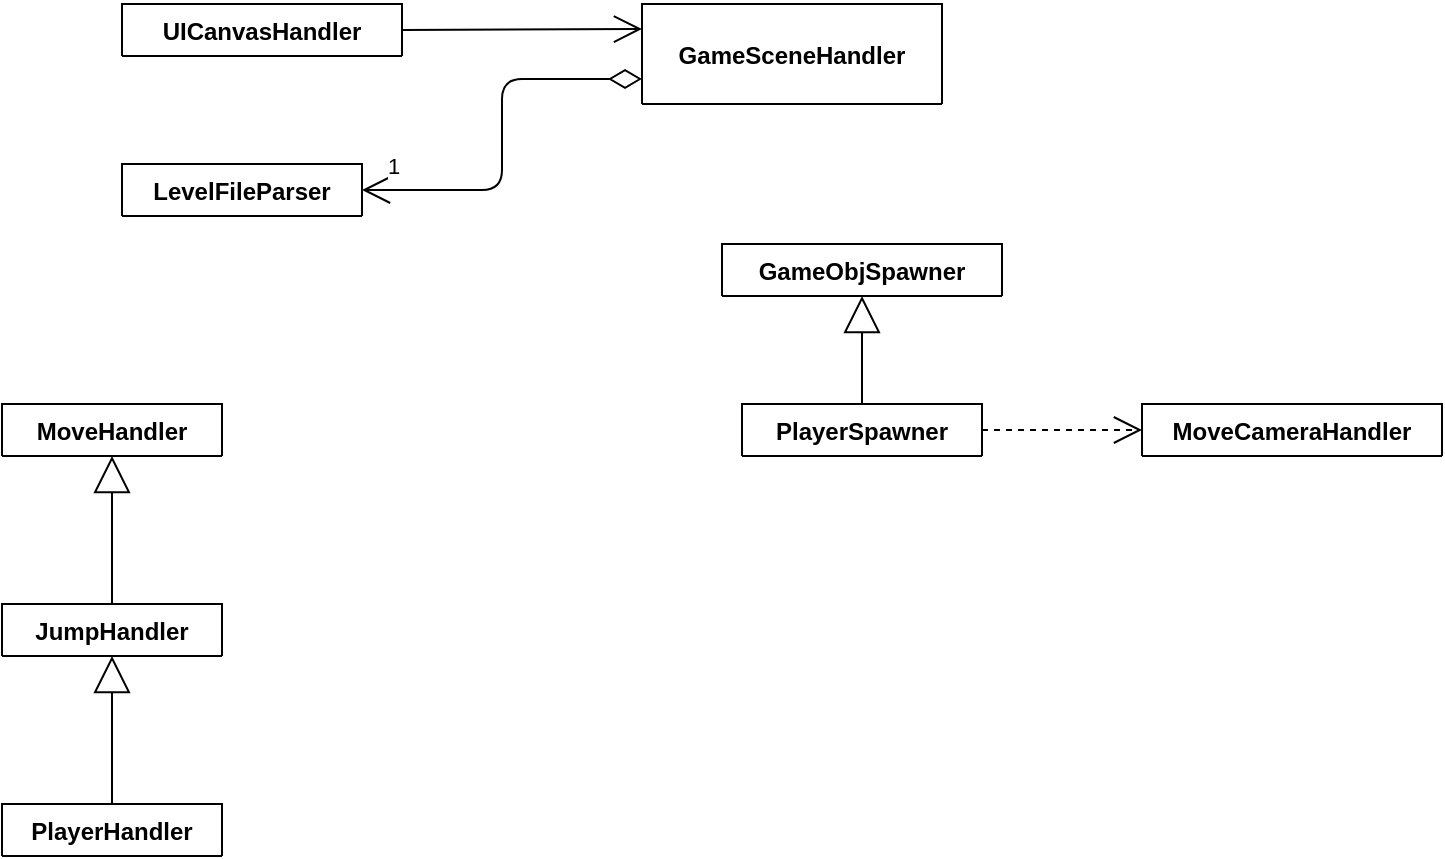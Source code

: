 <mxfile version="14.2.4" type="device"><diagram id="_9axeLoMWIwOiedcNz9k" name="Page-1"><mxGraphModel dx="1038" dy="548" grid="1" gridSize="10" guides="1" tooltips="1" connect="1" arrows="1" fold="1" page="1" pageScale="1" pageWidth="827" pageHeight="1169" math="0" shadow="0"><root><mxCell id="0"/><mxCell id="1" parent="0"/><mxCell id="086OuqUNBhnoMjOS-lJY-1" value="UICanvasHandler" style="swimlane;fontStyle=1;align=center;verticalAlign=top;childLayout=stackLayout;horizontal=1;startSize=26;horizontalStack=0;resizeParent=1;resizeParentMax=0;resizeLast=0;collapsible=1;marginBottom=0;" parent="1" vertex="1" collapsed="1"><mxGeometry x="140" y="40" width="140" height="26" as="geometry"><mxRectangle x="160" y="40" width="160" height="86" as="alternateBounds"/></mxGeometry></mxCell><mxCell id="086OuqUNBhnoMjOS-lJY-2" value="+ field: type" style="text;strokeColor=none;fillColor=none;align=left;verticalAlign=top;spacingLeft=4;spacingRight=4;overflow=hidden;rotatable=0;points=[[0,0.5],[1,0.5]];portConstraint=eastwest;" parent="086OuqUNBhnoMjOS-lJY-1" vertex="1"><mxGeometry y="26" width="140" height="26" as="geometry"/></mxCell><mxCell id="086OuqUNBhnoMjOS-lJY-3" value="" style="line;strokeWidth=1;fillColor=none;align=left;verticalAlign=middle;spacingTop=-1;spacingLeft=3;spacingRight=3;rotatable=0;labelPosition=right;points=[];portConstraint=eastwest;" parent="086OuqUNBhnoMjOS-lJY-1" vertex="1"><mxGeometry y="52" width="140" height="8" as="geometry"/></mxCell><mxCell id="086OuqUNBhnoMjOS-lJY-4" value="+ method(type): type" style="text;strokeColor=none;fillColor=none;align=left;verticalAlign=top;spacingLeft=4;spacingRight=4;overflow=hidden;rotatable=0;points=[[0,0.5],[1,0.5]];portConstraint=eastwest;" parent="086OuqUNBhnoMjOS-lJY-1" vertex="1"><mxGeometry y="60" width="140" height="26" as="geometry"/></mxCell><mxCell id="086OuqUNBhnoMjOS-lJY-5" value="GameSceneHandler" style="swimlane;fontStyle=1;align=center;verticalAlign=middle;childLayout=stackLayout;horizontal=1;startSize=50;horizontalStack=0;resizeParent=1;resizeParentMax=0;resizeLast=0;collapsible=1;marginBottom=0;" parent="1" vertex="1" collapsed="1"><mxGeometry x="400" y="40" width="150" height="50" as="geometry"><mxRectangle x="400" y="40" width="160" height="110" as="alternateBounds"/></mxGeometry></mxCell><mxCell id="086OuqUNBhnoMjOS-lJY-6" value="+ field: type" style="text;strokeColor=none;fillColor=none;align=left;verticalAlign=top;spacingLeft=4;spacingRight=4;overflow=hidden;rotatable=0;points=[[0,0.5],[1,0.5]];portConstraint=eastwest;" parent="086OuqUNBhnoMjOS-lJY-5" vertex="1"><mxGeometry y="50" width="150" height="26" as="geometry"/></mxCell><mxCell id="086OuqUNBhnoMjOS-lJY-7" value="" style="line;strokeWidth=1;fillColor=none;align=left;verticalAlign=middle;spacingTop=-1;spacingLeft=3;spacingRight=3;rotatable=0;labelPosition=right;points=[];portConstraint=eastwest;" parent="086OuqUNBhnoMjOS-lJY-5" vertex="1"><mxGeometry y="76" width="150" height="8" as="geometry"/></mxCell><mxCell id="086OuqUNBhnoMjOS-lJY-8" value="+ method(type): type" style="text;strokeColor=none;fillColor=none;align=left;verticalAlign=top;spacingLeft=4;spacingRight=4;overflow=hidden;rotatable=0;points=[[0,0.5],[1,0.5]];portConstraint=eastwest;" parent="086OuqUNBhnoMjOS-lJY-5" vertex="1"><mxGeometry y="84" width="150" height="26" as="geometry"/></mxCell><mxCell id="086OuqUNBhnoMjOS-lJY-9" value="LevelFileParser" style="swimlane;fontStyle=1;align=center;verticalAlign=top;childLayout=stackLayout;horizontal=1;startSize=26;horizontalStack=0;resizeParent=1;resizeParentMax=0;resizeLast=0;collapsible=1;marginBottom=0;" parent="1" vertex="1" collapsed="1"><mxGeometry x="140" y="120" width="120" height="26" as="geometry"><mxRectangle x="160" y="120" width="160" height="86" as="alternateBounds"/></mxGeometry></mxCell><mxCell id="086OuqUNBhnoMjOS-lJY-10" value="+ field: type" style="text;strokeColor=none;fillColor=none;align=left;verticalAlign=top;spacingLeft=4;spacingRight=4;overflow=hidden;rotatable=0;points=[[0,0.5],[1,0.5]];portConstraint=eastwest;" parent="086OuqUNBhnoMjOS-lJY-9" vertex="1"><mxGeometry y="26" width="120" height="26" as="geometry"/></mxCell><mxCell id="086OuqUNBhnoMjOS-lJY-11" value="" style="line;strokeWidth=1;fillColor=none;align=left;verticalAlign=middle;spacingTop=-1;spacingLeft=3;spacingRight=3;rotatable=0;labelPosition=right;points=[];portConstraint=eastwest;" parent="086OuqUNBhnoMjOS-lJY-9" vertex="1"><mxGeometry y="52" width="120" height="8" as="geometry"/></mxCell><mxCell id="086OuqUNBhnoMjOS-lJY-12" value="+ method(type): type" style="text;strokeColor=none;fillColor=none;align=left;verticalAlign=top;spacingLeft=4;spacingRight=4;overflow=hidden;rotatable=0;points=[[0,0.5],[1,0.5]];portConstraint=eastwest;" parent="086OuqUNBhnoMjOS-lJY-9" vertex="1"><mxGeometry y="60" width="120" height="26" as="geometry"/></mxCell><mxCell id="086OuqUNBhnoMjOS-lJY-13" value="" style="endArrow=open;endFill=1;endSize=12;html=1;entryX=0;entryY=0.25;entryDx=0;entryDy=0;exitX=1;exitY=0.5;exitDx=0;exitDy=0;" parent="1" source="086OuqUNBhnoMjOS-lJY-1" target="086OuqUNBhnoMjOS-lJY-5" edge="1"><mxGeometry width="160" relative="1" as="geometry"><mxPoint x="260" y="160" as="sourcePoint"/><mxPoint x="420" y="160" as="targetPoint"/></mxGeometry></mxCell><mxCell id="086OuqUNBhnoMjOS-lJY-14" value="1" style="endArrow=open;html=1;endSize=12;startArrow=diamondThin;startSize=14;startFill=0;edgeStyle=orthogonalEdgeStyle;align=left;verticalAlign=bottom;exitX=0;exitY=0.75;exitDx=0;exitDy=0;entryX=1;entryY=0.5;entryDx=0;entryDy=0;" parent="1" source="086OuqUNBhnoMjOS-lJY-5" target="086OuqUNBhnoMjOS-lJY-9" edge="1"><mxGeometry x="0.898" y="-3" relative="1" as="geometry"><mxPoint x="310" y="180" as="sourcePoint"/><mxPoint x="470" y="180" as="targetPoint"/><mxPoint x="1" as="offset"/></mxGeometry></mxCell><mxCell id="wAJtgSwtO4EBa224eL37-2" value="MoveCameraHandler" style="swimlane;fontStyle=1;align=center;verticalAlign=top;childLayout=stackLayout;horizontal=1;startSize=26;horizontalStack=0;resizeParent=1;resizeParentMax=0;resizeLast=0;collapsible=1;marginBottom=0;" vertex="1" collapsed="1" parent="1"><mxGeometry x="650" y="240" width="150" height="26" as="geometry"><mxRectangle x="130" y="260" width="160" height="86" as="alternateBounds"/></mxGeometry></mxCell><mxCell id="wAJtgSwtO4EBa224eL37-3" value="+ field: type" style="text;strokeColor=none;fillColor=none;align=left;verticalAlign=top;spacingLeft=4;spacingRight=4;overflow=hidden;rotatable=0;points=[[0,0.5],[1,0.5]];portConstraint=eastwest;" vertex="1" parent="wAJtgSwtO4EBa224eL37-2"><mxGeometry y="26" width="150" height="26" as="geometry"/></mxCell><mxCell id="wAJtgSwtO4EBa224eL37-4" value="" style="line;strokeWidth=1;fillColor=none;align=left;verticalAlign=middle;spacingTop=-1;spacingLeft=3;spacingRight=3;rotatable=0;labelPosition=right;points=[];portConstraint=eastwest;" vertex="1" parent="wAJtgSwtO4EBa224eL37-2"><mxGeometry y="52" width="150" height="8" as="geometry"/></mxCell><mxCell id="wAJtgSwtO4EBa224eL37-5" value="+ method(type): type" style="text;strokeColor=none;fillColor=none;align=left;verticalAlign=top;spacingLeft=4;spacingRight=4;overflow=hidden;rotatable=0;points=[[0,0.5],[1,0.5]];portConstraint=eastwest;" vertex="1" parent="wAJtgSwtO4EBa224eL37-2"><mxGeometry y="60" width="150" height="26" as="geometry"/></mxCell><mxCell id="wAJtgSwtO4EBa224eL37-6" value="MoveHandler" style="swimlane;fontStyle=1;align=center;verticalAlign=top;childLayout=stackLayout;horizontal=1;startSize=26;horizontalStack=0;resizeParent=1;resizeParentMax=0;resizeLast=0;collapsible=1;marginBottom=0;" vertex="1" collapsed="1" parent="1"><mxGeometry x="80" y="240" width="110" height="26" as="geometry"><mxRectangle x="80" y="240" width="160" height="86" as="alternateBounds"/></mxGeometry></mxCell><mxCell id="wAJtgSwtO4EBa224eL37-7" value="+ field: type" style="text;strokeColor=none;fillColor=none;align=left;verticalAlign=top;spacingLeft=4;spacingRight=4;overflow=hidden;rotatable=0;points=[[0,0.5],[1,0.5]];portConstraint=eastwest;" vertex="1" parent="wAJtgSwtO4EBa224eL37-6"><mxGeometry y="26" width="110" height="26" as="geometry"/></mxCell><mxCell id="wAJtgSwtO4EBa224eL37-8" value="" style="line;strokeWidth=1;fillColor=none;align=left;verticalAlign=middle;spacingTop=-1;spacingLeft=3;spacingRight=3;rotatable=0;labelPosition=right;points=[];portConstraint=eastwest;" vertex="1" parent="wAJtgSwtO4EBa224eL37-6"><mxGeometry y="52" width="110" height="8" as="geometry"/></mxCell><mxCell id="wAJtgSwtO4EBa224eL37-9" value="+ method(type): type" style="text;strokeColor=none;fillColor=none;align=left;verticalAlign=top;spacingLeft=4;spacingRight=4;overflow=hidden;rotatable=0;points=[[0,0.5],[1,0.5]];portConstraint=eastwest;" vertex="1" parent="wAJtgSwtO4EBa224eL37-6"><mxGeometry y="60" width="110" height="26" as="geometry"/></mxCell><mxCell id="wAJtgSwtO4EBa224eL37-10" value="JumpHandler" style="swimlane;fontStyle=1;align=center;verticalAlign=top;childLayout=stackLayout;horizontal=1;startSize=26;horizontalStack=0;resizeParent=1;resizeParentMax=0;resizeLast=0;collapsible=1;marginBottom=0;" vertex="1" collapsed="1" parent="1"><mxGeometry x="80" y="340" width="110" height="26" as="geometry"><mxRectangle x="55" y="310" width="160" height="86" as="alternateBounds"/></mxGeometry></mxCell><mxCell id="wAJtgSwtO4EBa224eL37-11" value="+ field: type" style="text;strokeColor=none;fillColor=none;align=left;verticalAlign=top;spacingLeft=4;spacingRight=4;overflow=hidden;rotatable=0;points=[[0,0.5],[1,0.5]];portConstraint=eastwest;" vertex="1" parent="wAJtgSwtO4EBa224eL37-10"><mxGeometry y="26" width="110" height="26" as="geometry"/></mxCell><mxCell id="wAJtgSwtO4EBa224eL37-12" value="" style="line;strokeWidth=1;fillColor=none;align=left;verticalAlign=middle;spacingTop=-1;spacingLeft=3;spacingRight=3;rotatable=0;labelPosition=right;points=[];portConstraint=eastwest;" vertex="1" parent="wAJtgSwtO4EBa224eL37-10"><mxGeometry y="52" width="110" height="8" as="geometry"/></mxCell><mxCell id="wAJtgSwtO4EBa224eL37-13" value="+ method(type): type" style="text;strokeColor=none;fillColor=none;align=left;verticalAlign=top;spacingLeft=4;spacingRight=4;overflow=hidden;rotatable=0;points=[[0,0.5],[1,0.5]];portConstraint=eastwest;" vertex="1" parent="wAJtgSwtO4EBa224eL37-10"><mxGeometry y="60" width="110" height="26" as="geometry"/></mxCell><mxCell id="wAJtgSwtO4EBa224eL37-14" value="" style="endArrow=block;endSize=16;endFill=0;html=1;entryX=0.5;entryY=1;entryDx=0;entryDy=0;exitX=0.5;exitY=0;exitDx=0;exitDy=0;" edge="1" parent="1" source="wAJtgSwtO4EBa224eL37-10" target="wAJtgSwtO4EBa224eL37-6"><mxGeometry width="160" relative="1" as="geometry"><mxPoint x="190" y="350" as="sourcePoint"/><mxPoint x="350" y="350" as="targetPoint"/></mxGeometry></mxCell><mxCell id="wAJtgSwtO4EBa224eL37-15" value="PlayerHandler" style="swimlane;fontStyle=1;align=center;verticalAlign=top;childLayout=stackLayout;horizontal=1;startSize=26;horizontalStack=0;resizeParent=1;resizeParentMax=0;resizeLast=0;collapsible=1;marginBottom=0;" vertex="1" collapsed="1" parent="1"><mxGeometry x="80" y="440" width="110" height="26" as="geometry"><mxRectangle x="240" y="240" width="160" height="86" as="alternateBounds"/></mxGeometry></mxCell><mxCell id="wAJtgSwtO4EBa224eL37-16" value="+ field: type" style="text;strokeColor=none;fillColor=none;align=left;verticalAlign=top;spacingLeft=4;spacingRight=4;overflow=hidden;rotatable=0;points=[[0,0.5],[1,0.5]];portConstraint=eastwest;" vertex="1" parent="wAJtgSwtO4EBa224eL37-15"><mxGeometry y="26" width="110" height="26" as="geometry"/></mxCell><mxCell id="wAJtgSwtO4EBa224eL37-17" value="" style="line;strokeWidth=1;fillColor=none;align=left;verticalAlign=middle;spacingTop=-1;spacingLeft=3;spacingRight=3;rotatable=0;labelPosition=right;points=[];portConstraint=eastwest;" vertex="1" parent="wAJtgSwtO4EBa224eL37-15"><mxGeometry y="52" width="110" height="8" as="geometry"/></mxCell><mxCell id="wAJtgSwtO4EBa224eL37-18" value="+ method(type): type" style="text;strokeColor=none;fillColor=none;align=left;verticalAlign=top;spacingLeft=4;spacingRight=4;overflow=hidden;rotatable=0;points=[[0,0.5],[1,0.5]];portConstraint=eastwest;" vertex="1" parent="wAJtgSwtO4EBa224eL37-15"><mxGeometry y="60" width="110" height="26" as="geometry"/></mxCell><mxCell id="wAJtgSwtO4EBa224eL37-19" value="" style="endArrow=block;endSize=16;endFill=0;html=1;entryX=0.5;entryY=1;entryDx=0;entryDy=0;exitX=0.5;exitY=0;exitDx=0;exitDy=0;" edge="1" parent="1" source="wAJtgSwtO4EBa224eL37-15" target="wAJtgSwtO4EBa224eL37-10"><mxGeometry width="160" relative="1" as="geometry"><mxPoint x="70" y="400" as="sourcePoint"/><mxPoint x="230" y="400" as="targetPoint"/></mxGeometry></mxCell><mxCell id="wAJtgSwtO4EBa224eL37-20" value="GameObjSpawner" style="swimlane;fontStyle=1;align=center;verticalAlign=top;childLayout=stackLayout;horizontal=1;startSize=26;horizontalStack=0;resizeParent=1;resizeParentMax=0;resizeLast=0;collapsible=1;marginBottom=0;" vertex="1" collapsed="1" parent="1"><mxGeometry x="440" y="160" width="140" height="26" as="geometry"><mxRectangle x="280" y="240" width="160" height="86" as="alternateBounds"/></mxGeometry></mxCell><mxCell id="wAJtgSwtO4EBa224eL37-21" value="+ field: type" style="text;strokeColor=none;fillColor=none;align=left;verticalAlign=top;spacingLeft=4;spacingRight=4;overflow=hidden;rotatable=0;points=[[0,0.5],[1,0.5]];portConstraint=eastwest;" vertex="1" parent="wAJtgSwtO4EBa224eL37-20"><mxGeometry y="26" width="140" height="26" as="geometry"/></mxCell><mxCell id="wAJtgSwtO4EBa224eL37-22" value="" style="line;strokeWidth=1;fillColor=none;align=left;verticalAlign=middle;spacingTop=-1;spacingLeft=3;spacingRight=3;rotatable=0;labelPosition=right;points=[];portConstraint=eastwest;" vertex="1" parent="wAJtgSwtO4EBa224eL37-20"><mxGeometry y="52" width="140" height="8" as="geometry"/></mxCell><mxCell id="wAJtgSwtO4EBa224eL37-23" value="+ method(type): type" style="text;strokeColor=none;fillColor=none;align=left;verticalAlign=top;spacingLeft=4;spacingRight=4;overflow=hidden;rotatable=0;points=[[0,0.5],[1,0.5]];portConstraint=eastwest;" vertex="1" parent="wAJtgSwtO4EBa224eL37-20"><mxGeometry y="60" width="140" height="26" as="geometry"/></mxCell><mxCell id="wAJtgSwtO4EBa224eL37-24" value="PlayerSpawner" style="swimlane;fontStyle=1;align=center;verticalAlign=top;childLayout=stackLayout;horizontal=1;startSize=26;horizontalStack=0;resizeParent=1;resizeParentMax=0;resizeLast=0;collapsible=1;marginBottom=0;" vertex="1" collapsed="1" parent="1"><mxGeometry x="450" y="240" width="120" height="26" as="geometry"><mxRectangle x="280" y="308" width="160" height="86" as="alternateBounds"/></mxGeometry></mxCell><mxCell id="wAJtgSwtO4EBa224eL37-25" value="+ field: type" style="text;strokeColor=none;fillColor=none;align=left;verticalAlign=top;spacingLeft=4;spacingRight=4;overflow=hidden;rotatable=0;points=[[0,0.5],[1,0.5]];portConstraint=eastwest;" vertex="1" parent="wAJtgSwtO4EBa224eL37-24"><mxGeometry y="26" width="120" height="26" as="geometry"/></mxCell><mxCell id="wAJtgSwtO4EBa224eL37-26" value="" style="line;strokeWidth=1;fillColor=none;align=left;verticalAlign=middle;spacingTop=-1;spacingLeft=3;spacingRight=3;rotatable=0;labelPosition=right;points=[];portConstraint=eastwest;" vertex="1" parent="wAJtgSwtO4EBa224eL37-24"><mxGeometry y="52" width="120" height="8" as="geometry"/></mxCell><mxCell id="wAJtgSwtO4EBa224eL37-27" value="+ method(type): type" style="text;strokeColor=none;fillColor=none;align=left;verticalAlign=top;spacingLeft=4;spacingRight=4;overflow=hidden;rotatable=0;points=[[0,0.5],[1,0.5]];portConstraint=eastwest;" vertex="1" parent="wAJtgSwtO4EBa224eL37-24"><mxGeometry y="60" width="120" height="26" as="geometry"/></mxCell><mxCell id="wAJtgSwtO4EBa224eL37-28" value="" style="endArrow=block;endSize=16;endFill=0;html=1;entryX=0.5;entryY=1;entryDx=0;entryDy=0;exitX=0.5;exitY=0;exitDx=0;exitDy=0;" edge="1" parent="1" source="wAJtgSwtO4EBa224eL37-24" target="wAJtgSwtO4EBa224eL37-20"><mxGeometry width="160" relative="1" as="geometry"><mxPoint x="520" y="220" as="sourcePoint"/><mxPoint x="680" y="220" as="targetPoint"/></mxGeometry></mxCell><mxCell id="wAJtgSwtO4EBa224eL37-29" value="" style="endArrow=open;endSize=12;dashed=1;html=1;exitX=1;exitY=0.5;exitDx=0;exitDy=0;entryX=0;entryY=0.5;entryDx=0;entryDy=0;" edge="1" parent="1" source="wAJtgSwtO4EBa224eL37-24" target="wAJtgSwtO4EBa224eL37-2"><mxGeometry width="160" relative="1" as="geometry"><mxPoint x="620" y="290" as="sourcePoint"/><mxPoint x="690" y="350" as="targetPoint"/><Array as="points"/></mxGeometry></mxCell></root></mxGraphModel></diagram></mxfile>